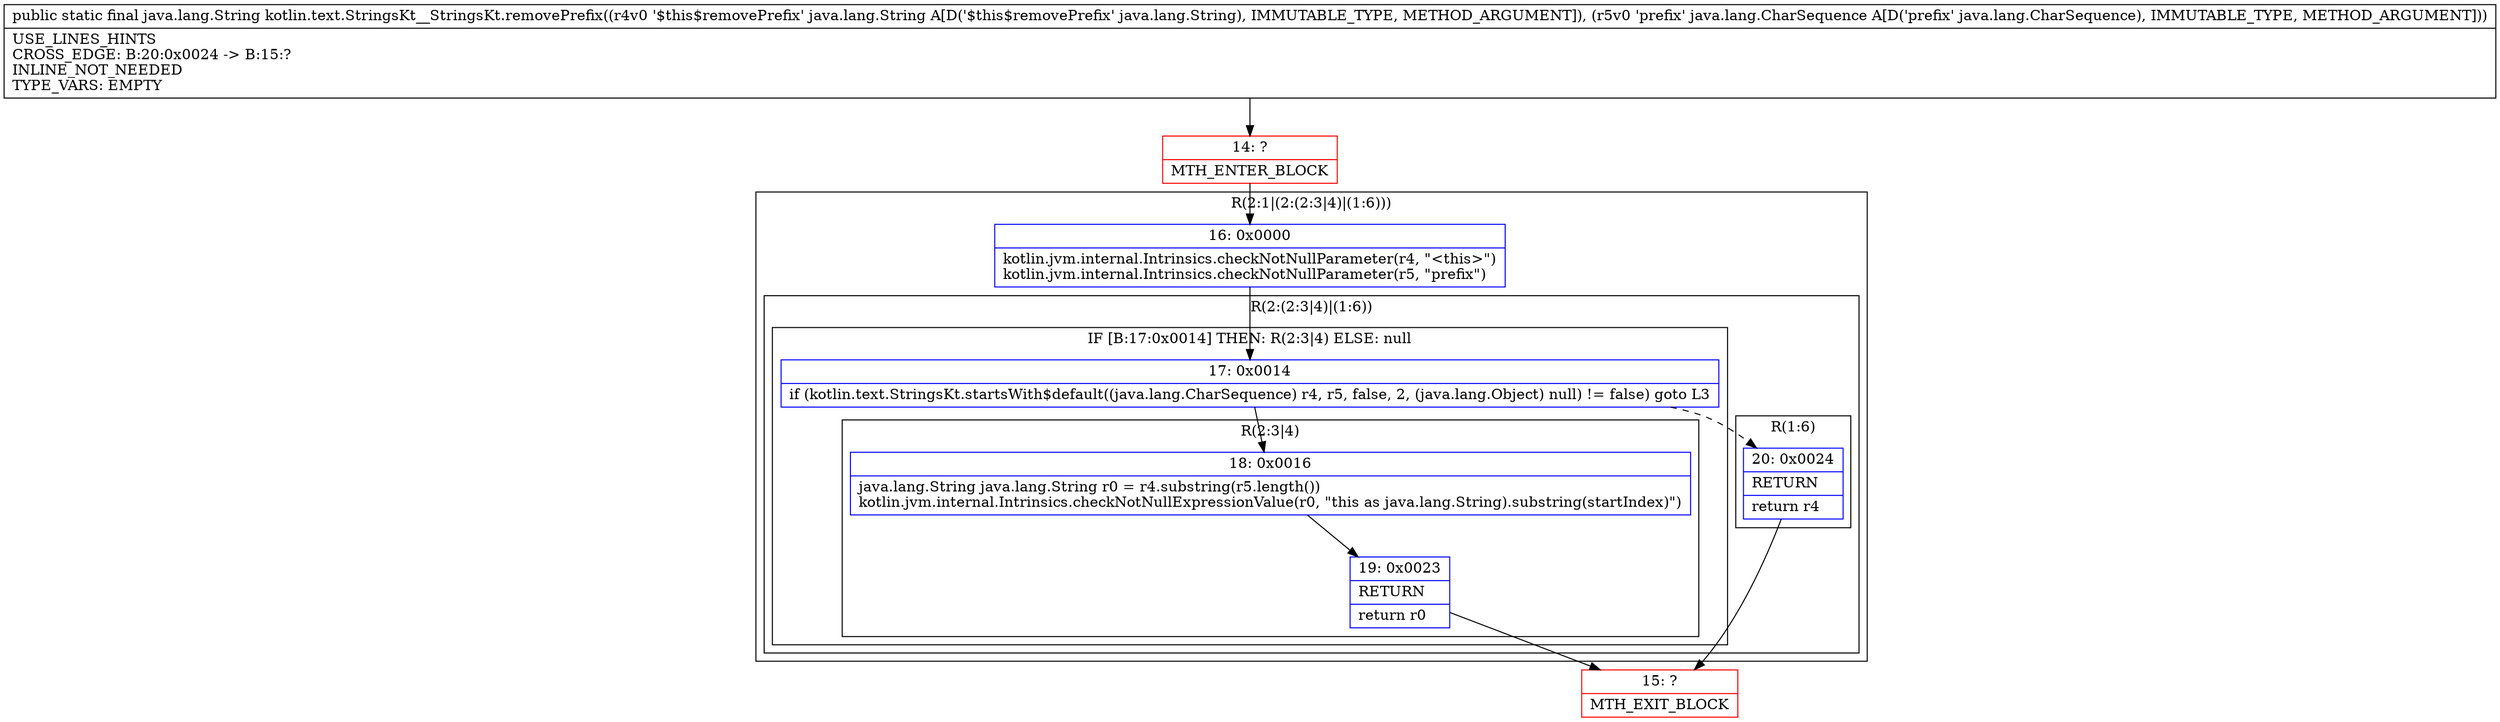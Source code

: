 digraph "CFG forkotlin.text.StringsKt__StringsKt.removePrefix(Ljava\/lang\/String;Ljava\/lang\/CharSequence;)Ljava\/lang\/String;" {
subgraph cluster_Region_1711139064 {
label = "R(2:1|(2:(2:3|4)|(1:6)))";
node [shape=record,color=blue];
Node_16 [shape=record,label="{16\:\ 0x0000|kotlin.jvm.internal.Intrinsics.checkNotNullParameter(r4, \"\<this\>\")\lkotlin.jvm.internal.Intrinsics.checkNotNullParameter(r5, \"prefix\")\l}"];
subgraph cluster_Region_1729077787 {
label = "R(2:(2:3|4)|(1:6))";
node [shape=record,color=blue];
subgraph cluster_IfRegion_450470221 {
label = "IF [B:17:0x0014] THEN: R(2:3|4) ELSE: null";
node [shape=record,color=blue];
Node_17 [shape=record,label="{17\:\ 0x0014|if (kotlin.text.StringsKt.startsWith$default((java.lang.CharSequence) r4, r5, false, 2, (java.lang.Object) null) != false) goto L3\l}"];
subgraph cluster_Region_4677730 {
label = "R(2:3|4)";
node [shape=record,color=blue];
Node_18 [shape=record,label="{18\:\ 0x0016|java.lang.String java.lang.String r0 = r4.substring(r5.length())\lkotlin.jvm.internal.Intrinsics.checkNotNullExpressionValue(r0, \"this as java.lang.String).substring(startIndex)\")\l}"];
Node_19 [shape=record,label="{19\:\ 0x0023|RETURN\l|return r0\l}"];
}
}
subgraph cluster_Region_1195845099 {
label = "R(1:6)";
node [shape=record,color=blue];
Node_20 [shape=record,label="{20\:\ 0x0024|RETURN\l|return r4\l}"];
}
}
}
Node_14 [shape=record,color=red,label="{14\:\ ?|MTH_ENTER_BLOCK\l}"];
Node_15 [shape=record,color=red,label="{15\:\ ?|MTH_EXIT_BLOCK\l}"];
MethodNode[shape=record,label="{public static final java.lang.String kotlin.text.StringsKt__StringsKt.removePrefix((r4v0 '$this$removePrefix' java.lang.String A[D('$this$removePrefix' java.lang.String), IMMUTABLE_TYPE, METHOD_ARGUMENT]), (r5v0 'prefix' java.lang.CharSequence A[D('prefix' java.lang.CharSequence), IMMUTABLE_TYPE, METHOD_ARGUMENT]))  | USE_LINES_HINTS\lCROSS_EDGE: B:20:0x0024 \-\> B:15:?\lINLINE_NOT_NEEDED\lTYPE_VARS: EMPTY\l}"];
MethodNode -> Node_14;Node_16 -> Node_17;
Node_17 -> Node_18;
Node_17 -> Node_20[style=dashed];
Node_18 -> Node_19;
Node_19 -> Node_15;
Node_20 -> Node_15;
Node_14 -> Node_16;
}

